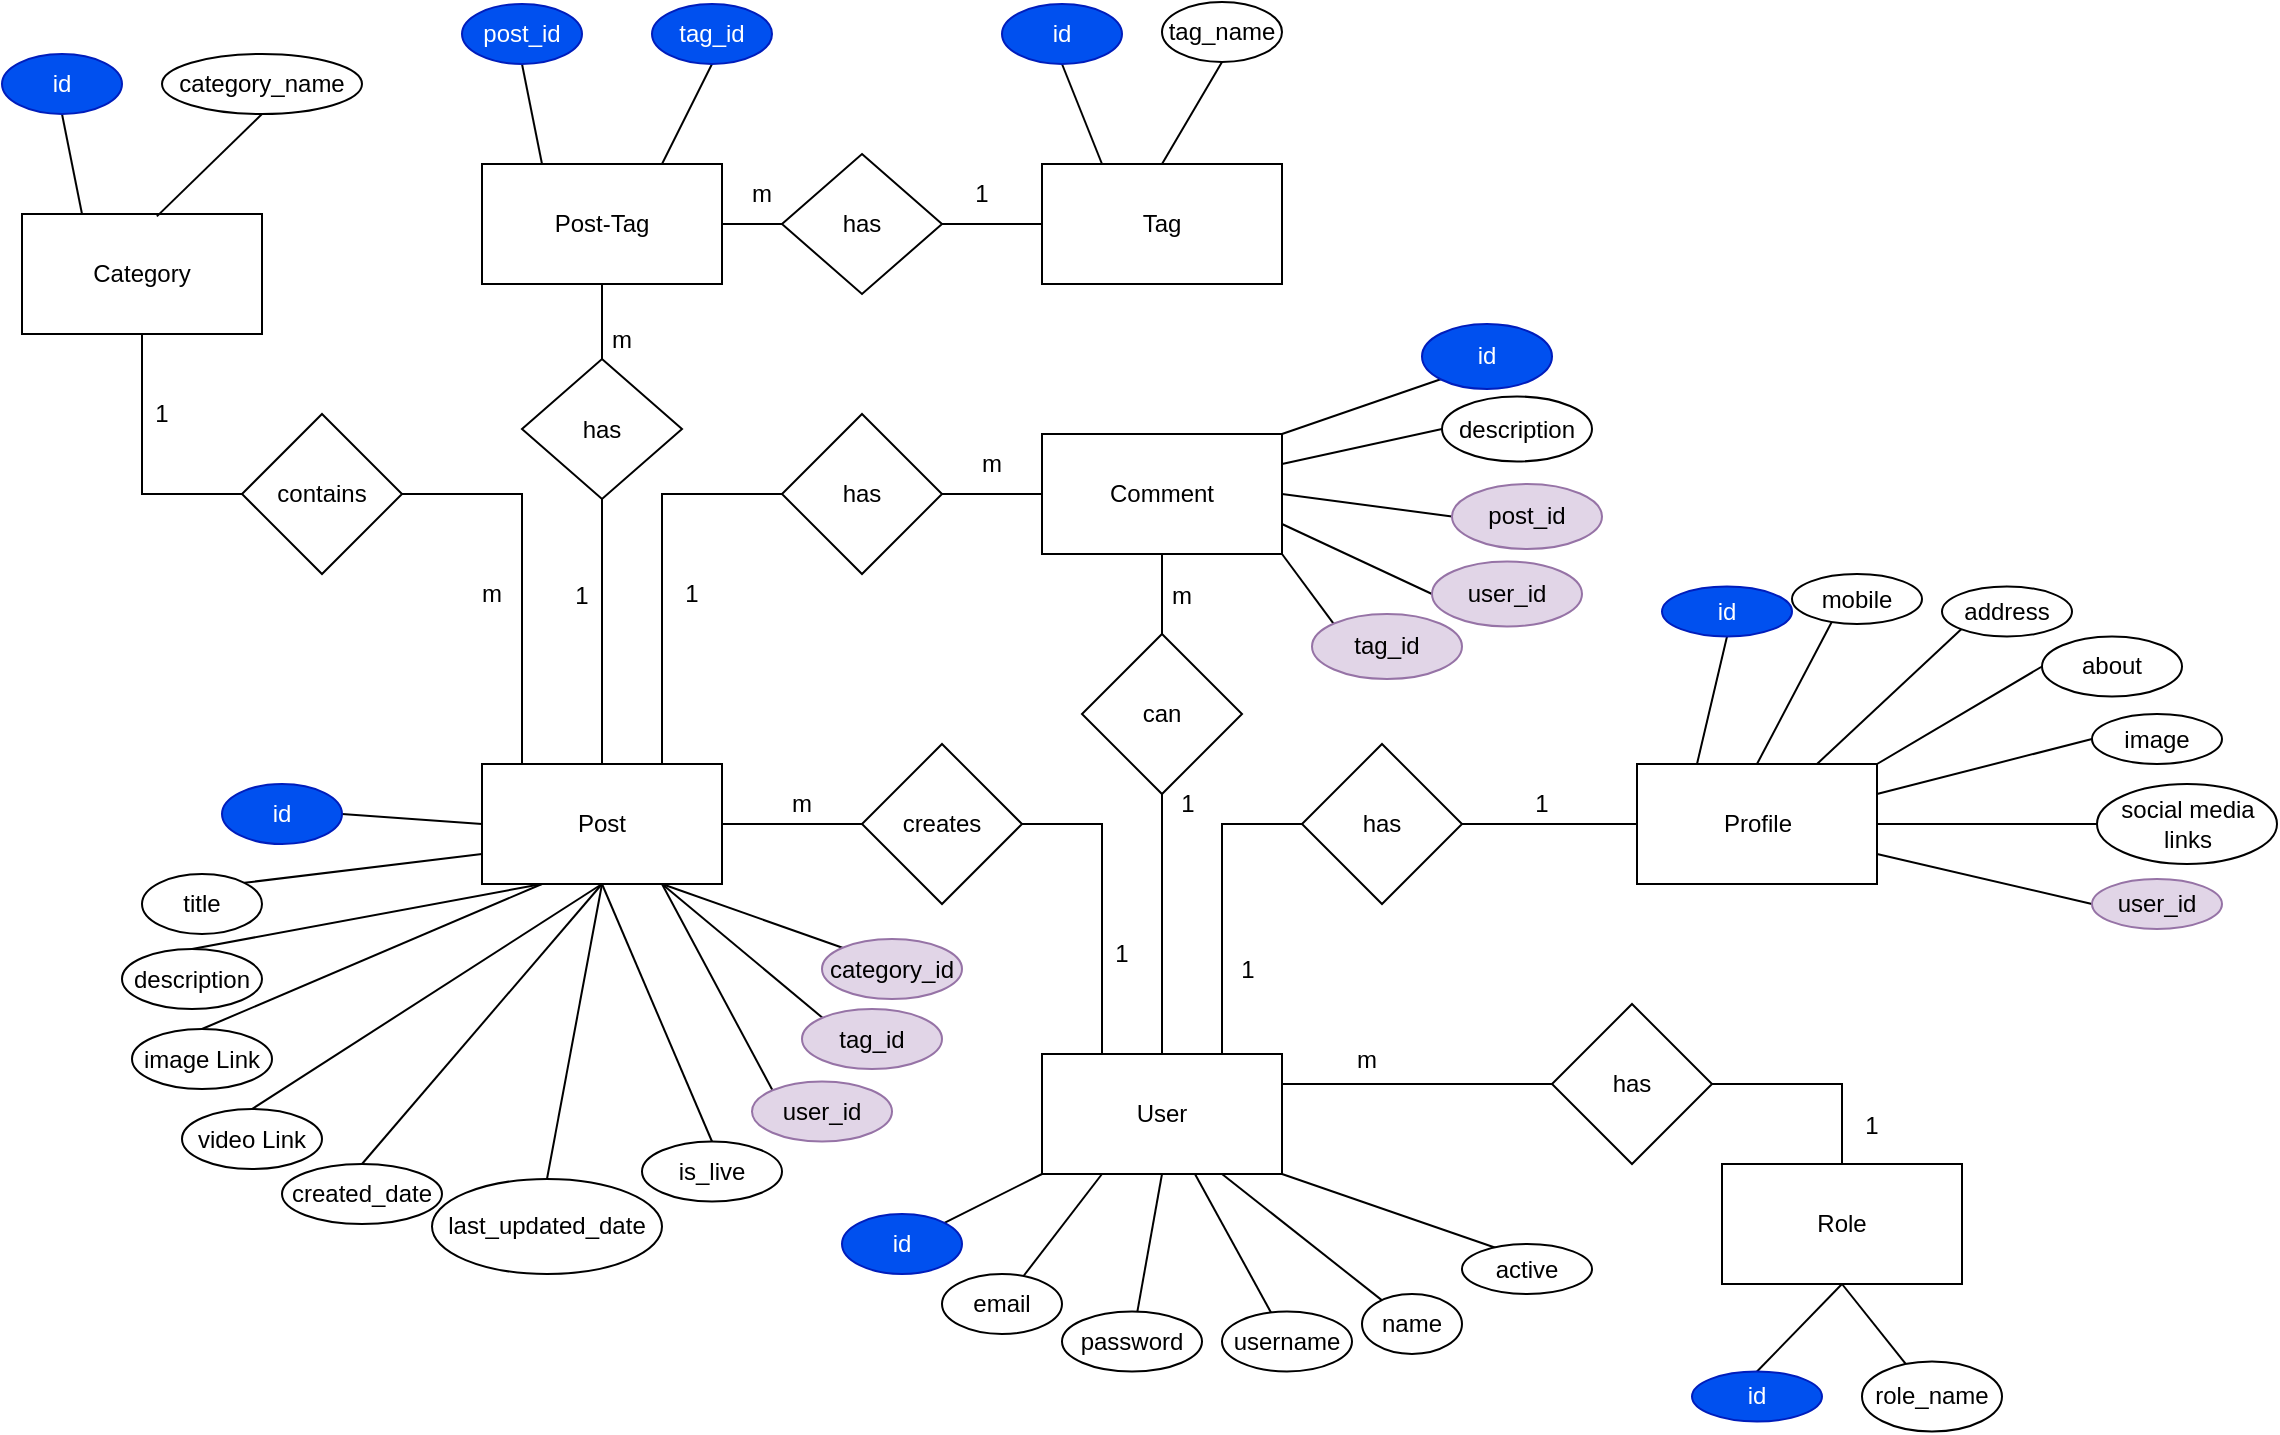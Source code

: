 <mxfile version="21.4.0" type="device">
  <diagram name="Page-1" id="7_yAN5GCgh0Wpwq6xN8R">
    <mxGraphModel dx="2759" dy="850" grid="1" gridSize="9" guides="1" tooltips="1" connect="1" arrows="1" fold="1" page="1" pageScale="1" pageWidth="1100" pageHeight="1700" math="0" shadow="0">
      <root>
        <mxCell id="0" />
        <mxCell id="1" parent="0" />
        <mxCell id="dhb9E5KWRFXKMUn0GvMP-1" value="User" style="rounded=0;whiteSpace=wrap;html=1;" parent="1" vertex="1">
          <mxGeometry x="-500" y="700" width="120" height="60" as="geometry" />
        </mxCell>
        <mxCell id="dhb9E5KWRFXKMUn0GvMP-2" value="Post" style="rounded=0;whiteSpace=wrap;html=1;" parent="1" vertex="1">
          <mxGeometry x="-780" y="555" width="120" height="60" as="geometry" />
        </mxCell>
        <mxCell id="dhb9E5KWRFXKMUn0GvMP-3" value="Comment" style="rounded=0;whiteSpace=wrap;html=1;" parent="1" vertex="1">
          <mxGeometry x="-500" y="390" width="120" height="60" as="geometry" />
        </mxCell>
        <mxCell id="dhb9E5KWRFXKMUn0GvMP-4" value="creates" style="rhombus;whiteSpace=wrap;html=1;" parent="1" vertex="1">
          <mxGeometry x="-590" y="545" width="80" height="80" as="geometry" />
        </mxCell>
        <mxCell id="dhb9E5KWRFXKMUn0GvMP-5" value="has" style="rhombus;whiteSpace=wrap;html=1;" parent="1" vertex="1">
          <mxGeometry x="-370" y="545" width="80" height="80" as="geometry" />
        </mxCell>
        <mxCell id="dhb9E5KWRFXKMUn0GvMP-6" value="can" style="rhombus;whiteSpace=wrap;html=1;" parent="1" vertex="1">
          <mxGeometry x="-480" y="490" width="80" height="80" as="geometry" />
        </mxCell>
        <mxCell id="dhb9E5KWRFXKMUn0GvMP-7" value="Category" style="rounded=0;whiteSpace=wrap;html=1;" parent="1" vertex="1">
          <mxGeometry x="-1010" y="280" width="120" height="60" as="geometry" />
        </mxCell>
        <mxCell id="dhb9E5KWRFXKMUn0GvMP-8" value="contains" style="rhombus;whiteSpace=wrap;html=1;" parent="1" vertex="1">
          <mxGeometry x="-900" y="380" width="80" height="80" as="geometry" />
        </mxCell>
        <mxCell id="dhb9E5KWRFXKMUn0GvMP-10" value="Profile" style="rounded=0;whiteSpace=wrap;html=1;" parent="1" vertex="1">
          <mxGeometry x="-202.5" y="555" width="120" height="60" as="geometry" />
        </mxCell>
        <mxCell id="dhb9E5KWRFXKMUn0GvMP-11" value="Tag" style="rounded=0;whiteSpace=wrap;html=1;" parent="1" vertex="1">
          <mxGeometry x="-500" y="255" width="120" height="60" as="geometry" />
        </mxCell>
        <mxCell id="dhb9E5KWRFXKMUn0GvMP-12" value="" style="endArrow=none;html=1;rounded=0;exitX=0;exitY=1;exitDx=0;exitDy=0;" parent="1" source="dhb9E5KWRFXKMUn0GvMP-1" target="dhb9E5KWRFXKMUn0GvMP-13" edge="1">
          <mxGeometry width="50" height="50" relative="1" as="geometry">
            <mxPoint x="-510" y="750" as="sourcePoint" />
            <mxPoint x="-320" y="740" as="targetPoint" />
          </mxGeometry>
        </mxCell>
        <mxCell id="dhb9E5KWRFXKMUn0GvMP-13" value="id" style="ellipse;whiteSpace=wrap;html=1;fillColor=#0050ef;fontColor=#ffffff;strokeColor=#001DBC;" parent="1" vertex="1">
          <mxGeometry x="-600" y="780" width="60" height="30" as="geometry" />
        </mxCell>
        <mxCell id="dhb9E5KWRFXKMUn0GvMP-14" value="" style="endArrow=none;html=1;rounded=0;exitX=0.75;exitY=1;exitDx=0;exitDy=0;" parent="1" source="dhb9E5KWRFXKMUn0GvMP-1" target="dhb9E5KWRFXKMUn0GvMP-15" edge="1">
          <mxGeometry width="50" height="50" relative="1" as="geometry">
            <mxPoint x="-390" y="790" as="sourcePoint" />
            <mxPoint x="-320" y="790" as="targetPoint" />
          </mxGeometry>
        </mxCell>
        <mxCell id="dhb9E5KWRFXKMUn0GvMP-15" value="name" style="ellipse;whiteSpace=wrap;html=1;" parent="1" vertex="1">
          <mxGeometry x="-340" y="820" width="50" height="30" as="geometry" />
        </mxCell>
        <mxCell id="dhb9E5KWRFXKMUn0GvMP-16" value="" style="endArrow=none;html=1;rounded=0;" parent="1" source="dhb9E5KWRFXKMUn0GvMP-1" target="dhb9E5KWRFXKMUn0GvMP-17" edge="1">
          <mxGeometry width="50" height="50" relative="1" as="geometry">
            <mxPoint x="-430" y="830" as="sourcePoint" />
            <mxPoint x="-360" y="830" as="targetPoint" />
          </mxGeometry>
        </mxCell>
        <mxCell id="dhb9E5KWRFXKMUn0GvMP-17" value="username" style="ellipse;whiteSpace=wrap;html=1;" parent="1" vertex="1">
          <mxGeometry x="-410" y="828.75" width="65" height="30" as="geometry" />
        </mxCell>
        <mxCell id="dhb9E5KWRFXKMUn0GvMP-18" value="" style="endArrow=none;html=1;rounded=0;exitX=0.25;exitY=1;exitDx=0;exitDy=0;" parent="1" source="dhb9E5KWRFXKMUn0GvMP-1" target="dhb9E5KWRFXKMUn0GvMP-19" edge="1">
          <mxGeometry width="50" height="50" relative="1" as="geometry">
            <mxPoint x="-680" y="830" as="sourcePoint" />
            <mxPoint x="-610" y="830" as="targetPoint" />
          </mxGeometry>
        </mxCell>
        <mxCell id="dhb9E5KWRFXKMUn0GvMP-19" value="email" style="ellipse;whiteSpace=wrap;html=1;" parent="1" vertex="1">
          <mxGeometry x="-550" y="810" width="60" height="30" as="geometry" />
        </mxCell>
        <mxCell id="dhb9E5KWRFXKMUn0GvMP-20" value="" style="endArrow=none;html=1;rounded=0;exitX=0.5;exitY=1;exitDx=0;exitDy=0;" parent="1" source="dhb9E5KWRFXKMUn0GvMP-1" target="dhb9E5KWRFXKMUn0GvMP-21" edge="1">
          <mxGeometry width="50" height="50" relative="1" as="geometry">
            <mxPoint x="-590" y="830" as="sourcePoint" />
            <mxPoint x="-520" y="830" as="targetPoint" />
          </mxGeometry>
        </mxCell>
        <mxCell id="dhb9E5KWRFXKMUn0GvMP-21" value="password" style="ellipse;whiteSpace=wrap;html=1;" parent="1" vertex="1">
          <mxGeometry x="-490" y="828.75" width="70" height="30" as="geometry" />
        </mxCell>
        <mxCell id="dhb9E5KWRFXKMUn0GvMP-22" value="" style="endArrow=none;html=1;rounded=0;exitX=0.5;exitY=0;exitDx=0;exitDy=0;entryX=0.5;entryY=0;entryDx=0;entryDy=0;" parent="1" source="dhb9E5KWRFXKMUn0GvMP-10" target="dhb9E5KWRFXKMUn0GvMP-23" edge="1">
          <mxGeometry width="50" height="50" relative="1" as="geometry">
            <mxPoint x="-160" y="615" as="sourcePoint" />
            <mxPoint x="-112" y="640" as="targetPoint" />
          </mxGeometry>
        </mxCell>
        <mxCell id="dhb9E5KWRFXKMUn0GvMP-23" value="mobile" style="ellipse;whiteSpace=wrap;html=1;" parent="1" vertex="1">
          <mxGeometry x="-125" y="460" width="65" height="25" as="geometry" />
        </mxCell>
        <mxCell id="dhb9E5KWRFXKMUn0GvMP-24" value="" style="endArrow=none;html=1;rounded=0;entryX=0.5;entryY=1;entryDx=0;entryDy=0;exitX=0.25;exitY=0;exitDx=0;exitDy=0;" parent="1" source="dhb9E5KWRFXKMUn0GvMP-10" target="dhb9E5KWRFXKMUn0GvMP-25" edge="1">
          <mxGeometry width="50" height="50" relative="1" as="geometry">
            <mxPoint x="-110" y="615" as="sourcePoint" />
            <mxPoint x="-182" y="640" as="targetPoint" />
          </mxGeometry>
        </mxCell>
        <mxCell id="dhb9E5KWRFXKMUn0GvMP-25" value="id" style="ellipse;whiteSpace=wrap;html=1;fillColor=#0050ef;fontColor=#ffffff;strokeColor=#001DBC;" parent="1" vertex="1">
          <mxGeometry x="-190" y="466.25" width="65" height="25" as="geometry" />
        </mxCell>
        <mxCell id="dhb9E5KWRFXKMUn0GvMP-26" value="" style="endArrow=none;html=1;rounded=0;exitX=0.75;exitY=0;exitDx=0;exitDy=0;entryX=0.5;entryY=0;entryDx=0;entryDy=0;" parent="1" source="dhb9E5KWRFXKMUn0GvMP-10" target="dhb9E5KWRFXKMUn0GvMP-27" edge="1">
          <mxGeometry width="50" height="50" relative="1" as="geometry">
            <mxPoint x="-37.5" y="615" as="sourcePoint" />
            <mxPoint x="-39.5" y="640" as="targetPoint" />
          </mxGeometry>
        </mxCell>
        <mxCell id="dhb9E5KWRFXKMUn0GvMP-27" value="address" style="ellipse;whiteSpace=wrap;html=1;" parent="1" vertex="1">
          <mxGeometry x="-50" y="466.25" width="65" height="25" as="geometry" />
        </mxCell>
        <mxCell id="dhb9E5KWRFXKMUn0GvMP-29" value="" style="endArrow=none;html=1;rounded=0;exitX=1;exitY=0.5;exitDx=0;exitDy=0;entryX=0;entryY=0.5;entryDx=0;entryDy=0;" parent="1" source="dhb9E5KWRFXKMUn0GvMP-10" target="dhb9E5KWRFXKMUn0GvMP-30" edge="1">
          <mxGeometry width="50" height="50" relative="1" as="geometry">
            <mxPoint x="42.5" y="585" as="sourcePoint" />
            <mxPoint x="40.5" y="610" as="targetPoint" />
          </mxGeometry>
        </mxCell>
        <mxCell id="dhb9E5KWRFXKMUn0GvMP-30" value="social media links" style="ellipse;whiteSpace=wrap;html=1;" parent="1" vertex="1">
          <mxGeometry x="27.5" y="565" width="90" height="40" as="geometry" />
        </mxCell>
        <mxCell id="dhb9E5KWRFXKMUn0GvMP-31" value="" style="endArrow=none;html=1;rounded=0;entryX=0;entryY=0.5;entryDx=0;entryDy=0;exitX=1;exitY=0.25;exitDx=0;exitDy=0;" parent="1" source="dhb9E5KWRFXKMUn0GvMP-10" target="dhb9E5KWRFXKMUn0GvMP-32" edge="1">
          <mxGeometry width="50" height="50" relative="1" as="geometry">
            <mxPoint x="-50" y="600" as="sourcePoint" />
            <mxPoint x="53" y="565" as="targetPoint" />
          </mxGeometry>
        </mxCell>
        <mxCell id="dhb9E5KWRFXKMUn0GvMP-32" value="image" style="ellipse;whiteSpace=wrap;html=1;" parent="1" vertex="1">
          <mxGeometry x="25" y="530" width="65" height="25" as="geometry" />
        </mxCell>
        <mxCell id="dhb9E5KWRFXKMUn0GvMP-33" value="" style="endArrow=none;html=1;rounded=0;entryX=0.263;entryY=0.08;entryDx=0;entryDy=0;exitX=1;exitY=1;exitDx=0;exitDy=0;entryPerimeter=0;" parent="1" source="dhb9E5KWRFXKMUn0GvMP-1" target="dhb9E5KWRFXKMUn0GvMP-34" edge="1">
          <mxGeometry width="50" height="50" relative="1" as="geometry">
            <mxPoint x="-350" y="835" as="sourcePoint" />
            <mxPoint x="-247" y="800" as="targetPoint" />
          </mxGeometry>
        </mxCell>
        <mxCell id="dhb9E5KWRFXKMUn0GvMP-34" value="active" style="ellipse;whiteSpace=wrap;html=1;" parent="1" vertex="1">
          <mxGeometry x="-290" y="795" width="65" height="25" as="geometry" />
        </mxCell>
        <mxCell id="dhb9E5KWRFXKMUn0GvMP-36" value="" style="endArrow=none;html=1;rounded=0;exitX=1;exitY=0.5;exitDx=0;exitDy=0;entryX=0;entryY=0.5;entryDx=0;entryDy=0;" parent="1" source="dhb9E5KWRFXKMUn0GvMP-5" target="dhb9E5KWRFXKMUn0GvMP-10" edge="1">
          <mxGeometry width="50" height="50" relative="1" as="geometry">
            <mxPoint x="-220" y="635" as="sourcePoint" />
            <mxPoint x="-170" y="585" as="targetPoint" />
          </mxGeometry>
        </mxCell>
        <mxCell id="dhb9E5KWRFXKMUn0GvMP-37" value="" style="endArrow=none;html=1;rounded=0;exitX=0.75;exitY=0;exitDx=0;exitDy=0;entryX=0;entryY=0.5;entryDx=0;entryDy=0;" parent="1" source="dhb9E5KWRFXKMUn0GvMP-1" target="dhb9E5KWRFXKMUn0GvMP-5" edge="1">
          <mxGeometry width="50" height="50" relative="1" as="geometry">
            <mxPoint x="-464.5" y="675" as="sourcePoint" />
            <mxPoint x="-357.5" y="630" as="targetPoint" />
            <Array as="points">
              <mxPoint x="-410" y="585" />
            </Array>
          </mxGeometry>
        </mxCell>
        <mxCell id="dhb9E5KWRFXKMUn0GvMP-38" value="1" style="text;html=1;strokeColor=none;fillColor=none;align=center;verticalAlign=middle;whiteSpace=wrap;rounded=0;" parent="1" vertex="1">
          <mxGeometry x="-417.5" y="647.5" width="40" height="20" as="geometry" />
        </mxCell>
        <mxCell id="dhb9E5KWRFXKMUn0GvMP-39" value="1" style="text;html=1;strokeColor=none;fillColor=none;align=center;verticalAlign=middle;whiteSpace=wrap;rounded=0;" parent="1" vertex="1">
          <mxGeometry x="-270" y="565" width="40" height="20" as="geometry" />
        </mxCell>
        <mxCell id="dhb9E5KWRFXKMUn0GvMP-40" value="" style="endArrow=none;html=1;rounded=0;entryX=0;entryY=0.5;entryDx=0;entryDy=0;exitX=1;exitY=0.75;exitDx=0;exitDy=0;" parent="1" source="dhb9E5KWRFXKMUn0GvMP-10" target="dhb9E5KWRFXKMUn0GvMP-41" edge="1">
          <mxGeometry width="50" height="50" relative="1" as="geometry">
            <mxPoint x="-40" y="550" as="sourcePoint" />
            <mxPoint x="63" y="530" as="targetPoint" />
          </mxGeometry>
        </mxCell>
        <mxCell id="dhb9E5KWRFXKMUn0GvMP-41" value="user_id" style="ellipse;whiteSpace=wrap;html=1;fillColor=#e1d5e7;strokeColor=#9673a6;" parent="1" vertex="1">
          <mxGeometry x="25" y="612.5" width="65" height="25" as="geometry" />
        </mxCell>
        <mxCell id="dhb9E5KWRFXKMUn0GvMP-42" value="" style="endArrow=none;html=1;rounded=0;entryX=1;entryY=0.5;entryDx=0;entryDy=0;" parent="1" target="dhb9E5KWRFXKMUn0GvMP-4" edge="1">
          <mxGeometry width="50" height="50" relative="1" as="geometry">
            <mxPoint x="-470" y="700" as="sourcePoint" />
            <mxPoint x="-510" y="625" as="targetPoint" />
            <Array as="points">
              <mxPoint x="-470" y="585" />
            </Array>
          </mxGeometry>
        </mxCell>
        <mxCell id="dhb9E5KWRFXKMUn0GvMP-43" value="1" style="text;html=1;strokeColor=none;fillColor=none;align=center;verticalAlign=middle;whiteSpace=wrap;rounded=0;" parent="1" vertex="1">
          <mxGeometry x="-480" y="640" width="40" height="20" as="geometry" />
        </mxCell>
        <mxCell id="dhb9E5KWRFXKMUn0GvMP-46" value="" style="endArrow=none;html=1;rounded=0;entryX=0;entryY=0.5;entryDx=0;entryDy=0;" parent="1" target="dhb9E5KWRFXKMUn0GvMP-4" edge="1">
          <mxGeometry width="50" height="50" relative="1" as="geometry">
            <mxPoint x="-660" y="585" as="sourcePoint" />
            <mxPoint x="-520" y="587.1" as="targetPoint" />
          </mxGeometry>
        </mxCell>
        <mxCell id="dhb9E5KWRFXKMUn0GvMP-47" value="m" style="text;html=1;strokeColor=none;fillColor=none;align=center;verticalAlign=middle;whiteSpace=wrap;rounded=0;" parent="1" vertex="1">
          <mxGeometry x="-640" y="565" width="40" height="20" as="geometry" />
        </mxCell>
        <mxCell id="dhb9E5KWRFXKMUn0GvMP-48" value="" style="endArrow=none;html=1;rounded=0;exitX=0;exitY=0.5;exitDx=0;exitDy=0;entryX=1;entryY=0.5;entryDx=0;entryDy=0;" parent="1" source="dhb9E5KWRFXKMUn0GvMP-2" target="dhb9E5KWRFXKMUn0GvMP-49" edge="1">
          <mxGeometry width="50" height="50" relative="1" as="geometry">
            <mxPoint x="-780" y="610" as="sourcePoint" />
            <mxPoint x="-840" y="640" as="targetPoint" />
          </mxGeometry>
        </mxCell>
        <mxCell id="dhb9E5KWRFXKMUn0GvMP-49" value="id" style="ellipse;whiteSpace=wrap;html=1;fillColor=#0050ef;fontColor=#ffffff;strokeColor=#001DBC;" parent="1" vertex="1">
          <mxGeometry x="-910" y="565" width="60" height="30" as="geometry" />
        </mxCell>
        <mxCell id="dhb9E5KWRFXKMUn0GvMP-52" value="" style="endArrow=none;html=1;rounded=0;exitX=1;exitY=0;exitDx=0;exitDy=0;entryX=0;entryY=0.5;entryDx=0;entryDy=0;" parent="1" source="dhb9E5KWRFXKMUn0GvMP-10" target="dhb9E5KWRFXKMUn0GvMP-53" edge="1">
          <mxGeometry width="50" height="50" relative="1" as="geometry">
            <mxPoint x="-70" y="650" as="sourcePoint" />
            <mxPoint x="20.5" y="660" as="targetPoint" />
          </mxGeometry>
        </mxCell>
        <mxCell id="dhb9E5KWRFXKMUn0GvMP-53" value="about" style="ellipse;whiteSpace=wrap;html=1;" parent="1" vertex="1">
          <mxGeometry y="491.25" width="70" height="30" as="geometry" />
        </mxCell>
        <mxCell id="dhb9E5KWRFXKMUn0GvMP-54" value="" style="endArrow=none;html=1;rounded=0;entryX=1;entryY=0;entryDx=0;entryDy=0;exitX=0;exitY=0.75;exitDx=0;exitDy=0;" parent="1" source="dhb9E5KWRFXKMUn0GvMP-2" target="dhb9E5KWRFXKMUn0GvMP-55" edge="1">
          <mxGeometry width="50" height="50" relative="1" as="geometry">
            <mxPoint x="-780" y="610" as="sourcePoint" />
            <mxPoint x="-820" y="640" as="targetPoint" />
          </mxGeometry>
        </mxCell>
        <mxCell id="dhb9E5KWRFXKMUn0GvMP-55" value="title" style="ellipse;whiteSpace=wrap;html=1;" parent="1" vertex="1">
          <mxGeometry x="-950" y="610" width="60" height="30" as="geometry" />
        </mxCell>
        <mxCell id="dhb9E5KWRFXKMUn0GvMP-56" value="" style="endArrow=none;html=1;rounded=0;exitX=0.25;exitY=1;exitDx=0;exitDy=0;entryX=0.5;entryY=0;entryDx=0;entryDy=0;" parent="1" source="dhb9E5KWRFXKMUn0GvMP-2" target="dhb9E5KWRFXKMUn0GvMP-57" edge="1">
          <mxGeometry width="50" height="50" relative="1" as="geometry">
            <mxPoint x="-700" y="622.5" as="sourcePoint" />
            <mxPoint x="-760" y="652.5" as="targetPoint" />
          </mxGeometry>
        </mxCell>
        <mxCell id="dhb9E5KWRFXKMUn0GvMP-57" value="description" style="ellipse;whiteSpace=wrap;html=1;" parent="1" vertex="1">
          <mxGeometry x="-960" y="647.5" width="70" height="30" as="geometry" />
        </mxCell>
        <mxCell id="dhb9E5KWRFXKMUn0GvMP-58" value="" style="endArrow=none;html=1;rounded=0;entryX=0.5;entryY=0;entryDx=0;entryDy=0;exitX=0.25;exitY=1;exitDx=0;exitDy=0;" parent="1" source="dhb9E5KWRFXKMUn0GvMP-2" target="dhb9E5KWRFXKMUn0GvMP-59" edge="1">
          <mxGeometry width="50" height="50" relative="1" as="geometry">
            <mxPoint x="-760" y="620" as="sourcePoint" />
            <mxPoint x="-680" y="652.5" as="targetPoint" />
          </mxGeometry>
        </mxCell>
        <mxCell id="dhb9E5KWRFXKMUn0GvMP-59" value="image Link" style="ellipse;whiteSpace=wrap;html=1;" parent="1" vertex="1">
          <mxGeometry x="-955" y="687.5" width="70" height="30" as="geometry" />
        </mxCell>
        <mxCell id="dhb9E5KWRFXKMUn0GvMP-60" value="" style="endArrow=none;html=1;rounded=0;exitX=0.5;exitY=1;exitDx=0;exitDy=0;entryX=0.5;entryY=0;entryDx=0;entryDy=0;" parent="1" source="dhb9E5KWRFXKMUn0GvMP-2" target="dhb9E5KWRFXKMUn0GvMP-61" edge="1">
          <mxGeometry width="50" height="50" relative="1" as="geometry">
            <mxPoint x="-650" y="615" as="sourcePoint" />
            <mxPoint x="-610" y="657.5" as="targetPoint" />
          </mxGeometry>
        </mxCell>
        <mxCell id="dhb9E5KWRFXKMUn0GvMP-61" value="video Link" style="ellipse;whiteSpace=wrap;html=1;" parent="1" vertex="1">
          <mxGeometry x="-930" y="727.5" width="70" height="30" as="geometry" />
        </mxCell>
        <mxCell id="dhb9E5KWRFXKMUn0GvMP-62" value="" style="endArrow=none;html=1;rounded=0;entryX=0;entryY=0;entryDx=0;entryDy=0;exitX=0.75;exitY=1;exitDx=0;exitDy=0;" parent="1" source="dhb9E5KWRFXKMUn0GvMP-2" target="dhb9E5KWRFXKMUn0GvMP-63" edge="1">
          <mxGeometry width="50" height="50" relative="1" as="geometry">
            <mxPoint x="-690" y="610" as="sourcePoint" />
            <mxPoint x="-580" y="672.5" as="targetPoint" />
          </mxGeometry>
        </mxCell>
        <mxCell id="dhb9E5KWRFXKMUn0GvMP-63" value="user_id" style="ellipse;whiteSpace=wrap;html=1;fillColor=#e1d5e7;strokeColor=#9673a6;" parent="1" vertex="1">
          <mxGeometry x="-645" y="713.75" width="70" height="30" as="geometry" />
        </mxCell>
        <mxCell id="dhb9E5KWRFXKMUn0GvMP-64" value="" style="endArrow=none;html=1;rounded=0;exitX=0.75;exitY=1;exitDx=0;exitDy=0;entryX=0;entryY=0;entryDx=0;entryDy=0;" parent="1" source="dhb9E5KWRFXKMUn0GvMP-2" target="dhb9E5KWRFXKMUn0GvMP-65" edge="1">
          <mxGeometry width="50" height="50" relative="1" as="geometry">
            <mxPoint x="-660" y="608.75" as="sourcePoint" />
            <mxPoint x="-550" y="671.25" as="targetPoint" />
          </mxGeometry>
        </mxCell>
        <mxCell id="dhb9E5KWRFXKMUn0GvMP-65" value="tag_id" style="ellipse;whiteSpace=wrap;html=1;fillColor=#e1d5e7;strokeColor=#9673a6;" parent="1" vertex="1">
          <mxGeometry x="-620" y="677.5" width="70" height="30" as="geometry" />
        </mxCell>
        <mxCell id="dhb9E5KWRFXKMUn0GvMP-66" value="" style="endArrow=none;html=1;rounded=0;exitX=0.75;exitY=1;exitDx=0;exitDy=0;entryX=0;entryY=0;entryDx=0;entryDy=0;" parent="1" source="dhb9E5KWRFXKMUn0GvMP-2" target="dhb9E5KWRFXKMUn0GvMP-67" edge="1">
          <mxGeometry width="50" height="50" relative="1" as="geometry">
            <mxPoint x="-620" y="540" as="sourcePoint" />
            <mxPoint x="-510" y="602.5" as="targetPoint" />
          </mxGeometry>
        </mxCell>
        <mxCell id="dhb9E5KWRFXKMUn0GvMP-67" value="category_id" style="ellipse;whiteSpace=wrap;html=1;fillColor=#e1d5e7;strokeColor=#9673a6;" parent="1" vertex="1">
          <mxGeometry x="-610" y="642.5" width="70" height="30" as="geometry" />
        </mxCell>
        <mxCell id="dhb9E5KWRFXKMUn0GvMP-68" value="" style="endArrow=none;html=1;rounded=0;exitX=0.5;exitY=0;exitDx=0;exitDy=0;entryX=0.5;entryY=1;entryDx=0;entryDy=0;" parent="1" source="dhb9E5KWRFXKMUn0GvMP-1" target="dhb9E5KWRFXKMUn0GvMP-6" edge="1">
          <mxGeometry width="50" height="50" relative="1" as="geometry">
            <mxPoint x="-485" y="565" as="sourcePoint" />
            <mxPoint x="-435" y="515" as="targetPoint" />
          </mxGeometry>
        </mxCell>
        <mxCell id="dhb9E5KWRFXKMUn0GvMP-69" value="" style="endArrow=none;html=1;rounded=0;entryX=0.5;entryY=1;entryDx=0;entryDy=0;" parent="1" source="dhb9E5KWRFXKMUn0GvMP-6" target="dhb9E5KWRFXKMUn0GvMP-3" edge="1">
          <mxGeometry width="50" height="50" relative="1" as="geometry">
            <mxPoint x="-440.8" y="520" as="sourcePoint" />
            <mxPoint x="-440.8" y="340" as="targetPoint" />
          </mxGeometry>
        </mxCell>
        <mxCell id="dhb9E5KWRFXKMUn0GvMP-70" value="1" style="text;html=1;strokeColor=none;fillColor=none;align=center;verticalAlign=middle;whiteSpace=wrap;rounded=0;" parent="1" vertex="1">
          <mxGeometry x="-437.5" y="570" width="20" height="10" as="geometry" />
        </mxCell>
        <mxCell id="dhb9E5KWRFXKMUn0GvMP-72" value="m" style="text;html=1;strokeColor=none;fillColor=none;align=center;verticalAlign=middle;whiteSpace=wrap;rounded=0;" parent="1" vertex="1">
          <mxGeometry x="-440" y="466.25" width="20" height="10" as="geometry" />
        </mxCell>
        <mxCell id="dhb9E5KWRFXKMUn0GvMP-73" value="has" style="rhombus;whiteSpace=wrap;html=1;" parent="1" vertex="1">
          <mxGeometry x="-630" y="380" width="80" height="80" as="geometry" />
        </mxCell>
        <mxCell id="dhb9E5KWRFXKMUn0GvMP-75" value="" style="endArrow=none;html=1;rounded=0;entryX=0;entryY=1;entryDx=0;entryDy=0;exitX=1;exitY=0;exitDx=0;exitDy=0;" parent="1" source="dhb9E5KWRFXKMUn0GvMP-3" target="dhb9E5KWRFXKMUn0GvMP-76" edge="1">
          <mxGeometry width="50" height="50" relative="1" as="geometry">
            <mxPoint x="-257" y="320" as="sourcePoint" />
            <mxPoint x="-237" y="345" as="targetPoint" />
          </mxGeometry>
        </mxCell>
        <mxCell id="dhb9E5KWRFXKMUn0GvMP-76" value="id" style="ellipse;whiteSpace=wrap;html=1;fillColor=#0050ef;fontColor=#ffffff;strokeColor=#001DBC;" parent="1" vertex="1">
          <mxGeometry x="-310" y="335" width="65" height="32.5" as="geometry" />
        </mxCell>
        <mxCell id="dhb9E5KWRFXKMUn0GvMP-77" value="" style="endArrow=none;html=1;rounded=0;entryX=0;entryY=0.5;entryDx=0;entryDy=0;exitX=1;exitY=0.25;exitDx=0;exitDy=0;" parent="1" source="dhb9E5KWRFXKMUn0GvMP-3" target="dhb9E5KWRFXKMUn0GvMP-78" edge="1">
          <mxGeometry width="50" height="50" relative="1" as="geometry">
            <mxPoint x="-365" y="376.25" as="sourcePoint" />
            <mxPoint x="-222" y="391.25" as="targetPoint" />
          </mxGeometry>
        </mxCell>
        <mxCell id="dhb9E5KWRFXKMUn0GvMP-78" value="description" style="ellipse;whiteSpace=wrap;html=1;" parent="1" vertex="1">
          <mxGeometry x="-300" y="371.25" width="75" height="32.5" as="geometry" />
        </mxCell>
        <mxCell id="dhb9E5KWRFXKMUn0GvMP-79" value="" style="endArrow=none;html=1;rounded=0;entryX=0;entryY=0.5;entryDx=0;entryDy=0;exitX=1;exitY=0.5;exitDx=0;exitDy=0;" parent="1" source="dhb9E5KWRFXKMUn0GvMP-3" target="dhb9E5KWRFXKMUn0GvMP-80" edge="1">
          <mxGeometry width="50" height="50" relative="1" as="geometry">
            <mxPoint x="-377.5" y="396.25" as="sourcePoint" />
            <mxPoint x="-219.5" y="427.5" as="targetPoint" />
          </mxGeometry>
        </mxCell>
        <mxCell id="dhb9E5KWRFXKMUn0GvMP-80" value="post_id" style="ellipse;whiteSpace=wrap;html=1;fillColor=#e1d5e7;strokeColor=#9673a6;" parent="1" vertex="1">
          <mxGeometry x="-295" y="415" width="75" height="32.5" as="geometry" />
        </mxCell>
        <mxCell id="dhb9E5KWRFXKMUn0GvMP-81" value="" style="endArrow=none;html=1;rounded=0;entryX=0;entryY=0.5;entryDx=0;entryDy=0;exitX=1;exitY=0.75;exitDx=0;exitDy=0;" parent="1" source="dhb9E5KWRFXKMUn0GvMP-3" target="dhb9E5KWRFXKMUn0GvMP-82" edge="1">
          <mxGeometry width="50" height="50" relative="1" as="geometry">
            <mxPoint x="-397.5" y="412.5" as="sourcePoint" />
            <mxPoint x="-237" y="465" as="targetPoint" />
          </mxGeometry>
        </mxCell>
        <mxCell id="dhb9E5KWRFXKMUn0GvMP-82" value="user_id" style="ellipse;whiteSpace=wrap;html=1;fillColor=#e1d5e7;strokeColor=#9673a6;" parent="1" vertex="1">
          <mxGeometry x="-305" y="453.75" width="75" height="32.5" as="geometry" />
        </mxCell>
        <mxCell id="dhb9E5KWRFXKMUn0GvMP-83" value="" style="endArrow=none;html=1;rounded=0;entryX=0;entryY=0;entryDx=0;entryDy=0;exitX=1;exitY=1;exitDx=0;exitDy=0;" parent="1" source="dhb9E5KWRFXKMUn0GvMP-3" target="dhb9E5KWRFXKMUn0GvMP-84" edge="1">
          <mxGeometry width="50" height="50" relative="1" as="geometry">
            <mxPoint x="-437.5" y="440" as="sourcePoint" />
            <mxPoint x="-277" y="492.5" as="targetPoint" />
          </mxGeometry>
        </mxCell>
        <mxCell id="dhb9E5KWRFXKMUn0GvMP-84" value="tag_id" style="ellipse;whiteSpace=wrap;html=1;fillColor=#e1d5e7;strokeColor=#9673a6;" parent="1" vertex="1">
          <mxGeometry x="-365" y="480" width="75" height="32.5" as="geometry" />
        </mxCell>
        <mxCell id="dhb9E5KWRFXKMUn0GvMP-87" value="" style="endArrow=none;html=1;rounded=0;entryX=1;entryY=0.5;entryDx=0;entryDy=0;" parent="1" target="dhb9E5KWRFXKMUn0GvMP-8" edge="1">
          <mxGeometry width="50" height="50" relative="1" as="geometry">
            <mxPoint x="-760" y="555" as="sourcePoint" />
            <mxPoint x="-760" y="360" as="targetPoint" />
            <Array as="points">
              <mxPoint x="-760" y="420" />
            </Array>
          </mxGeometry>
        </mxCell>
        <mxCell id="dhb9E5KWRFXKMUn0GvMP-88" value="" style="endArrow=none;html=1;rounded=0;entryX=0;entryY=0.5;entryDx=0;entryDy=0;exitX=0.75;exitY=0;exitDx=0;exitDy=0;" parent="1" source="dhb9E5KWRFXKMUn0GvMP-2" target="dhb9E5KWRFXKMUn0GvMP-73" edge="1">
          <mxGeometry width="50" height="50" relative="1" as="geometry">
            <mxPoint x="-660" y="550" as="sourcePoint" />
            <mxPoint x="-630" y="505" as="targetPoint" />
            <Array as="points">
              <mxPoint x="-690" y="420" />
            </Array>
          </mxGeometry>
        </mxCell>
        <mxCell id="dhb9E5KWRFXKMUn0GvMP-89" value="" style="endArrow=none;html=1;rounded=0;entryX=0.5;entryY=1;entryDx=0;entryDy=0;exitX=0;exitY=0.5;exitDx=0;exitDy=0;" parent="1" source="dhb9E5KWRFXKMUn0GvMP-8" target="dhb9E5KWRFXKMUn0GvMP-7" edge="1">
          <mxGeometry width="50" height="50" relative="1" as="geometry">
            <mxPoint x="-860" y="320" as="sourcePoint" />
            <mxPoint x="-810" y="270" as="targetPoint" />
            <Array as="points">
              <mxPoint x="-950" y="420" />
            </Array>
          </mxGeometry>
        </mxCell>
        <mxCell id="dhb9E5KWRFXKMUn0GvMP-93" value="m" style="text;html=1;strokeColor=none;fillColor=none;align=center;verticalAlign=middle;whiteSpace=wrap;rounded=0;" parent="1" vertex="1">
          <mxGeometry x="-790" y="460" width="30" height="20" as="geometry" />
        </mxCell>
        <mxCell id="dhb9E5KWRFXKMUn0GvMP-94" value="1" style="text;html=1;strokeColor=none;fillColor=none;align=center;verticalAlign=middle;whiteSpace=wrap;rounded=0;" parent="1" vertex="1">
          <mxGeometry x="-690" y="460" width="30" height="20" as="geometry" />
        </mxCell>
        <mxCell id="dhb9E5KWRFXKMUn0GvMP-95" value="1" style="text;html=1;strokeColor=none;fillColor=none;align=center;verticalAlign=middle;whiteSpace=wrap;rounded=0;" parent="1" vertex="1">
          <mxGeometry x="-950" y="370" width="20" height="20" as="geometry" />
        </mxCell>
        <mxCell id="dhb9E5KWRFXKMUn0GvMP-96" value="" style="endArrow=none;html=1;rounded=0;exitX=1;exitY=0.5;exitDx=0;exitDy=0;entryX=0;entryY=0.5;entryDx=0;entryDy=0;" parent="1" source="dhb9E5KWRFXKMUn0GvMP-73" target="dhb9E5KWRFXKMUn0GvMP-3" edge="1">
          <mxGeometry width="50" height="50" relative="1" as="geometry">
            <mxPoint x="-550" y="407.5" as="sourcePoint" />
            <mxPoint x="-500" y="360" as="targetPoint" />
          </mxGeometry>
        </mxCell>
        <mxCell id="dhb9E5KWRFXKMUn0GvMP-98" value="has" style="rhombus;whiteSpace=wrap;html=1;" parent="1" vertex="1">
          <mxGeometry x="-760" y="352.5" width="80" height="70" as="geometry" />
        </mxCell>
        <mxCell id="dhb9E5KWRFXKMUn0GvMP-99" value="" style="endArrow=none;html=1;rounded=0;exitX=0.5;exitY=0;exitDx=0;exitDy=0;" parent="1" source="dhb9E5KWRFXKMUn0GvMP-2" target="dhb9E5KWRFXKMUn0GvMP-98" edge="1">
          <mxGeometry width="50" height="50" relative="1" as="geometry">
            <mxPoint x="-770" y="390" as="sourcePoint" />
            <mxPoint x="-720" y="360" as="targetPoint" />
          </mxGeometry>
        </mxCell>
        <mxCell id="dhb9E5KWRFXKMUn0GvMP-102" value="1" style="text;html=1;strokeColor=none;fillColor=none;align=center;verticalAlign=middle;whiteSpace=wrap;rounded=0;" parent="1" vertex="1">
          <mxGeometry x="-740" y="462.5" width="20" height="17.5" as="geometry" />
        </mxCell>
        <mxCell id="dhb9E5KWRFXKMUn0GvMP-103" value="" style="endArrow=none;html=1;rounded=0;entryX=0.5;entryY=0;entryDx=0;entryDy=0;exitX=0.5;exitY=1;exitDx=0;exitDy=0;" parent="1" source="dhb9E5KWRFXKMUn0GvMP-2" target="dhb9E5KWRFXKMUn0GvMP-104" edge="1">
          <mxGeometry width="50" height="50" relative="1" as="geometry">
            <mxPoint x="-720" y="620" as="sourcePoint" />
            <mxPoint x="-555" y="685" as="targetPoint" />
          </mxGeometry>
        </mxCell>
        <mxCell id="dhb9E5KWRFXKMUn0GvMP-104" value="created_date" style="ellipse;whiteSpace=wrap;html=1;" parent="1" vertex="1">
          <mxGeometry x="-880" y="755" width="80" height="30" as="geometry" />
        </mxCell>
        <mxCell id="dhb9E5KWRFXKMUn0GvMP-105" value="" style="endArrow=none;html=1;rounded=0;exitX=0.5;exitY=1;exitDx=0;exitDy=0;entryX=0.5;entryY=0;entryDx=0;entryDy=0;" parent="1" source="dhb9E5KWRFXKMUn0GvMP-2" target="dhb9E5KWRFXKMUn0GvMP-106" edge="1">
          <mxGeometry width="50" height="50" relative="1" as="geometry">
            <mxPoint x="-620" y="667.5" as="sourcePoint" />
            <mxPoint x="-510" y="710" as="targetPoint" />
          </mxGeometry>
        </mxCell>
        <mxCell id="dhb9E5KWRFXKMUn0GvMP-106" value="last_updated_date" style="ellipse;whiteSpace=wrap;html=1;" parent="1" vertex="1">
          <mxGeometry x="-805" y="762.5" width="115" height="47.5" as="geometry" />
        </mxCell>
        <mxCell id="dhb9E5KWRFXKMUn0GvMP-107" value="" style="endArrow=none;html=1;rounded=0;exitX=0.5;exitY=1;exitDx=0;exitDy=0;entryX=0.5;entryY=0;entryDx=0;entryDy=0;" parent="1" source="dhb9E5KWRFXKMUn0GvMP-2" target="dhb9E5KWRFXKMUn0GvMP-108" edge="1">
          <mxGeometry width="50" height="50" relative="1" as="geometry">
            <mxPoint x="-490" y="631.25" as="sourcePoint" />
            <mxPoint x="-380" y="673.75" as="targetPoint" />
          </mxGeometry>
        </mxCell>
        <mxCell id="dhb9E5KWRFXKMUn0GvMP-108" value="is_live" style="ellipse;whiteSpace=wrap;html=1;" parent="1" vertex="1">
          <mxGeometry x="-700" y="743.75" width="70" height="30" as="geometry" />
        </mxCell>
        <mxCell id="dhb9E5KWRFXKMUn0GvMP-109" value="" style="endArrow=none;html=1;rounded=0;exitX=0.25;exitY=0;exitDx=0;exitDy=0;entryX=0.5;entryY=1;entryDx=0;entryDy=0;" parent="1" source="dhb9E5KWRFXKMUn0GvMP-7" target="dhb9E5KWRFXKMUn0GvMP-110" edge="1">
          <mxGeometry width="50" height="50" relative="1" as="geometry">
            <mxPoint x="-860" y="110" as="sourcePoint" />
            <mxPoint x="-920" y="165" as="targetPoint" />
          </mxGeometry>
        </mxCell>
        <mxCell id="dhb9E5KWRFXKMUn0GvMP-110" value="id" style="ellipse;whiteSpace=wrap;html=1;fillColor=#0050ef;fontColor=#ffffff;strokeColor=#001DBC;" parent="1" vertex="1">
          <mxGeometry x="-1020" y="200" width="60" height="30" as="geometry" />
        </mxCell>
        <mxCell id="dhb9E5KWRFXKMUn0GvMP-111" value="" style="endArrow=none;html=1;rounded=0;exitX=0.562;exitY=0.02;exitDx=0;exitDy=0;entryX=0.5;entryY=1;entryDx=0;entryDy=0;exitPerimeter=0;" parent="1" source="dhb9E5KWRFXKMUn0GvMP-7" target="dhb9E5KWRFXKMUn0GvMP-112" edge="1">
          <mxGeometry width="50" height="50" relative="1" as="geometry">
            <mxPoint x="-825" y="150" as="sourcePoint" />
            <mxPoint x="-855" y="155" as="targetPoint" />
          </mxGeometry>
        </mxCell>
        <mxCell id="dhb9E5KWRFXKMUn0GvMP-112" value="category_name" style="ellipse;whiteSpace=wrap;html=1;" parent="1" vertex="1">
          <mxGeometry x="-940" y="200" width="100" height="30" as="geometry" />
        </mxCell>
        <mxCell id="dhb9E5KWRFXKMUn0GvMP-116" value="Post-Tag" style="rounded=0;whiteSpace=wrap;html=1;" parent="1" vertex="1">
          <mxGeometry x="-780" y="255" width="120" height="60" as="geometry" />
        </mxCell>
        <mxCell id="dhb9E5KWRFXKMUn0GvMP-117" value="has" style="rhombus;whiteSpace=wrap;html=1;" parent="1" vertex="1">
          <mxGeometry x="-630" y="250" width="80" height="70" as="geometry" />
        </mxCell>
        <mxCell id="dhb9E5KWRFXKMUn0GvMP-119" value="" style="endArrow=none;html=1;rounded=0;exitX=1;exitY=0.5;exitDx=0;exitDy=0;entryX=0;entryY=0.5;entryDx=0;entryDy=0;" parent="1" source="dhb9E5KWRFXKMUn0GvMP-116" target="dhb9E5KWRFXKMUn0GvMP-117" edge="1">
          <mxGeometry width="50" height="50" relative="1" as="geometry">
            <mxPoint x="-760" y="200" as="sourcePoint" />
            <mxPoint x="-710" y="150" as="targetPoint" />
          </mxGeometry>
        </mxCell>
        <mxCell id="dhb9E5KWRFXKMUn0GvMP-120" value="" style="endArrow=none;html=1;rounded=0;entryX=0;entryY=0.5;entryDx=0;entryDy=0;exitX=1;exitY=0.5;exitDx=0;exitDy=0;" parent="1" source="dhb9E5KWRFXKMUn0GvMP-117" target="dhb9E5KWRFXKMUn0GvMP-11" edge="1">
          <mxGeometry width="50" height="50" relative="1" as="geometry">
            <mxPoint x="-630" y="150" as="sourcePoint" />
            <mxPoint x="-600" y="149.6" as="targetPoint" />
          </mxGeometry>
        </mxCell>
        <mxCell id="dhb9E5KWRFXKMUn0GvMP-121" value="m" style="text;html=1;strokeColor=none;fillColor=none;align=center;verticalAlign=middle;whiteSpace=wrap;rounded=0;" parent="1" vertex="1">
          <mxGeometry x="-650" y="260" width="20" height="20" as="geometry" />
        </mxCell>
        <mxCell id="dhb9E5KWRFXKMUn0GvMP-122" value="1" style="text;html=1;strokeColor=none;fillColor=none;align=center;verticalAlign=middle;whiteSpace=wrap;rounded=0;" parent="1" vertex="1">
          <mxGeometry x="-540" y="260" width="20" height="20" as="geometry" />
        </mxCell>
        <mxCell id="dhb9E5KWRFXKMUn0GvMP-123" value="m" style="text;html=1;strokeColor=none;fillColor=none;align=center;verticalAlign=middle;whiteSpace=wrap;rounded=0;" parent="1" vertex="1">
          <mxGeometry x="-540" y="395" width="30" height="20" as="geometry" />
        </mxCell>
        <mxCell id="dhb9E5KWRFXKMUn0GvMP-125" value="m" style="text;html=1;strokeColor=none;fillColor=none;align=center;verticalAlign=middle;whiteSpace=wrap;rounded=0;" parent="1" vertex="1">
          <mxGeometry x="-720" y="332.5" width="20" height="20" as="geometry" />
        </mxCell>
        <mxCell id="dhb9E5KWRFXKMUn0GvMP-127" value="" style="endArrow=none;html=1;rounded=0;exitX=0.5;exitY=0;exitDx=0;exitDy=0;entryX=0.5;entryY=1;entryDx=0;entryDy=0;" parent="1" source="dhb9E5KWRFXKMUn0GvMP-98" target="dhb9E5KWRFXKMUn0GvMP-116" edge="1">
          <mxGeometry width="50" height="50" relative="1" as="geometry">
            <mxPoint x="-772.5" y="367.5" as="sourcePoint" />
            <mxPoint x="-722.5" y="317.5" as="targetPoint" />
          </mxGeometry>
        </mxCell>
        <mxCell id="dhb9E5KWRFXKMUn0GvMP-130" value="" style="endArrow=none;html=1;rounded=0;exitX=0.25;exitY=0;exitDx=0;exitDy=0;entryX=0.5;entryY=1;entryDx=0;entryDy=0;" parent="1" source="dhb9E5KWRFXKMUn0GvMP-11" target="dhb9E5KWRFXKMUn0GvMP-131" edge="1">
          <mxGeometry width="50" height="50" relative="1" as="geometry">
            <mxPoint x="-480" y="255" as="sourcePoint" />
            <mxPoint x="-420" y="140" as="targetPoint" />
          </mxGeometry>
        </mxCell>
        <mxCell id="dhb9E5KWRFXKMUn0GvMP-131" value="id" style="ellipse;whiteSpace=wrap;html=1;fillColor=#0050ef;fontColor=#ffffff;strokeColor=#001DBC;" parent="1" vertex="1">
          <mxGeometry x="-520" y="175" width="60" height="30" as="geometry" />
        </mxCell>
        <mxCell id="dhb9E5KWRFXKMUn0GvMP-132" value="" style="endArrow=none;html=1;rounded=0;exitX=0.25;exitY=0;exitDx=0;exitDy=0;entryX=0.5;entryY=1;entryDx=0;entryDy=0;" parent="1" source="dhb9E5KWRFXKMUn0GvMP-116" target="dhb9E5KWRFXKMUn0GvMP-133" edge="1">
          <mxGeometry width="50" height="50" relative="1" as="geometry">
            <mxPoint x="-950" y="310" as="sourcePoint" />
            <mxPoint x="-890" y="195" as="targetPoint" />
          </mxGeometry>
        </mxCell>
        <mxCell id="dhb9E5KWRFXKMUn0GvMP-133" value="post_id" style="ellipse;whiteSpace=wrap;html=1;fillColor=#0050ef;strokeColor=#001DBC;fontColor=#ffffff;" parent="1" vertex="1">
          <mxGeometry x="-790" y="175" width="60" height="30" as="geometry" />
        </mxCell>
        <mxCell id="dhb9E5KWRFXKMUn0GvMP-134" value="" style="endArrow=none;html=1;rounded=0;exitX=0.75;exitY=0;exitDx=0;exitDy=0;entryX=0.5;entryY=1;entryDx=0;entryDy=0;" parent="1" source="dhb9E5KWRFXKMUn0GvMP-116" target="dhb9E5KWRFXKMUn0GvMP-135" edge="1">
          <mxGeometry width="50" height="50" relative="1" as="geometry">
            <mxPoint x="-630" y="255" as="sourcePoint" />
            <mxPoint x="-570" y="140" as="targetPoint" />
          </mxGeometry>
        </mxCell>
        <mxCell id="dhb9E5KWRFXKMUn0GvMP-135" value="tag_id" style="ellipse;whiteSpace=wrap;html=1;fillColor=#0050ef;fontColor=#ffffff;strokeColor=#001DBC;" parent="1" vertex="1">
          <mxGeometry x="-695" y="175" width="60" height="30" as="geometry" />
        </mxCell>
        <mxCell id="dhb9E5KWRFXKMUn0GvMP-136" value="" style="endArrow=none;html=1;rounded=0;exitX=0.5;exitY=0;exitDx=0;exitDy=0;entryX=0.5;entryY=1;entryDx=0;entryDy=0;" parent="1" source="dhb9E5KWRFXKMUn0GvMP-11" target="dhb9E5KWRFXKMUn0GvMP-137" edge="1">
          <mxGeometry width="50" height="50" relative="1" as="geometry">
            <mxPoint x="-443" y="255" as="sourcePoint" />
            <mxPoint x="-355" y="129" as="targetPoint" />
          </mxGeometry>
        </mxCell>
        <mxCell id="dhb9E5KWRFXKMUn0GvMP-137" value="tag_name" style="ellipse;whiteSpace=wrap;html=1;" parent="1" vertex="1">
          <mxGeometry x="-440" y="174" width="60" height="30" as="geometry" />
        </mxCell>
        <mxCell id="dhb9E5KWRFXKMUn0GvMP-139" value="Role" style="rounded=0;whiteSpace=wrap;html=1;" parent="1" vertex="1">
          <mxGeometry x="-160" y="755" width="120" height="60" as="geometry" />
        </mxCell>
        <mxCell id="dhb9E5KWRFXKMUn0GvMP-140" value="has" style="rhombus;whiteSpace=wrap;html=1;" parent="1" vertex="1">
          <mxGeometry x="-245" y="675" width="80" height="80" as="geometry" />
        </mxCell>
        <mxCell id="dhb9E5KWRFXKMUn0GvMP-142" value="" style="endArrow=none;html=1;rounded=0;entryX=1;entryY=0.5;entryDx=0;entryDy=0;exitX=0.5;exitY=0;exitDx=0;exitDy=0;" parent="1" source="dhb9E5KWRFXKMUn0GvMP-139" target="dhb9E5KWRFXKMUn0GvMP-140" edge="1">
          <mxGeometry width="50" height="50" relative="1" as="geometry">
            <mxPoint x="-130" y="795" as="sourcePoint" />
            <mxPoint x="-170" y="680" as="targetPoint" />
            <Array as="points">
              <mxPoint x="-100" y="715" />
            </Array>
          </mxGeometry>
        </mxCell>
        <mxCell id="dhb9E5KWRFXKMUn0GvMP-143" value="" style="endArrow=none;html=1;rounded=0;exitX=1;exitY=0.25;exitDx=0;exitDy=0;entryX=0;entryY=0.5;entryDx=0;entryDy=0;" parent="1" source="dhb9E5KWRFXKMUn0GvMP-1" target="dhb9E5KWRFXKMUn0GvMP-140" edge="1">
          <mxGeometry width="50" height="50" relative="1" as="geometry">
            <mxPoint x="-358" y="719.6" as="sourcePoint" />
            <mxPoint x="-270" y="719.6" as="targetPoint" />
          </mxGeometry>
        </mxCell>
        <mxCell id="dhb9E5KWRFXKMUn0GvMP-144" value="" style="endArrow=none;html=1;rounded=0;entryX=0.5;entryY=0;entryDx=0;entryDy=0;exitX=0.5;exitY=1;exitDx=0;exitDy=0;" parent="1" source="dhb9E5KWRFXKMUn0GvMP-139" target="dhb9E5KWRFXKMUn0GvMP-145" edge="1">
          <mxGeometry width="50" height="50" relative="1" as="geometry">
            <mxPoint x="-62" y="755" as="sourcePoint" />
            <mxPoint x="-72" y="840" as="targetPoint" />
          </mxGeometry>
        </mxCell>
        <mxCell id="dhb9E5KWRFXKMUn0GvMP-145" value="id" style="ellipse;whiteSpace=wrap;html=1;fillColor=#0050ef;fontColor=#ffffff;strokeColor=#001DBC;" parent="1" vertex="1">
          <mxGeometry x="-175" y="858.75" width="65" height="25" as="geometry" />
        </mxCell>
        <mxCell id="dhb9E5KWRFXKMUn0GvMP-146" value="" style="endArrow=none;html=1;rounded=0;exitX=0.5;exitY=1;exitDx=0;exitDy=0;" parent="1" source="dhb9E5KWRFXKMUn0GvMP-139" target="dhb9E5KWRFXKMUn0GvMP-147" edge="1">
          <mxGeometry width="50" height="50" relative="1" as="geometry">
            <mxPoint x="-40" y="815" as="sourcePoint" />
            <mxPoint x="-180" y="885" as="targetPoint" />
          </mxGeometry>
        </mxCell>
        <mxCell id="dhb9E5KWRFXKMUn0GvMP-147" value="role_name" style="ellipse;whiteSpace=wrap;html=1;" parent="1" vertex="1">
          <mxGeometry x="-90" y="853.75" width="70" height="35" as="geometry" />
        </mxCell>
        <mxCell id="dhb9E5KWRFXKMUn0GvMP-148" value="m" style="text;html=1;strokeColor=none;fillColor=none;align=center;verticalAlign=middle;whiteSpace=wrap;rounded=0;" parent="1" vertex="1">
          <mxGeometry x="-350" y="691.25" width="25" height="22.5" as="geometry" />
        </mxCell>
        <mxCell id="dhb9E5KWRFXKMUn0GvMP-149" value="1" style="text;html=1;strokeColor=none;fillColor=none;align=center;verticalAlign=middle;whiteSpace=wrap;rounded=0;" parent="1" vertex="1">
          <mxGeometry x="-100" y="727.5" width="30" height="16.25" as="geometry" />
        </mxCell>
      </root>
    </mxGraphModel>
  </diagram>
</mxfile>

